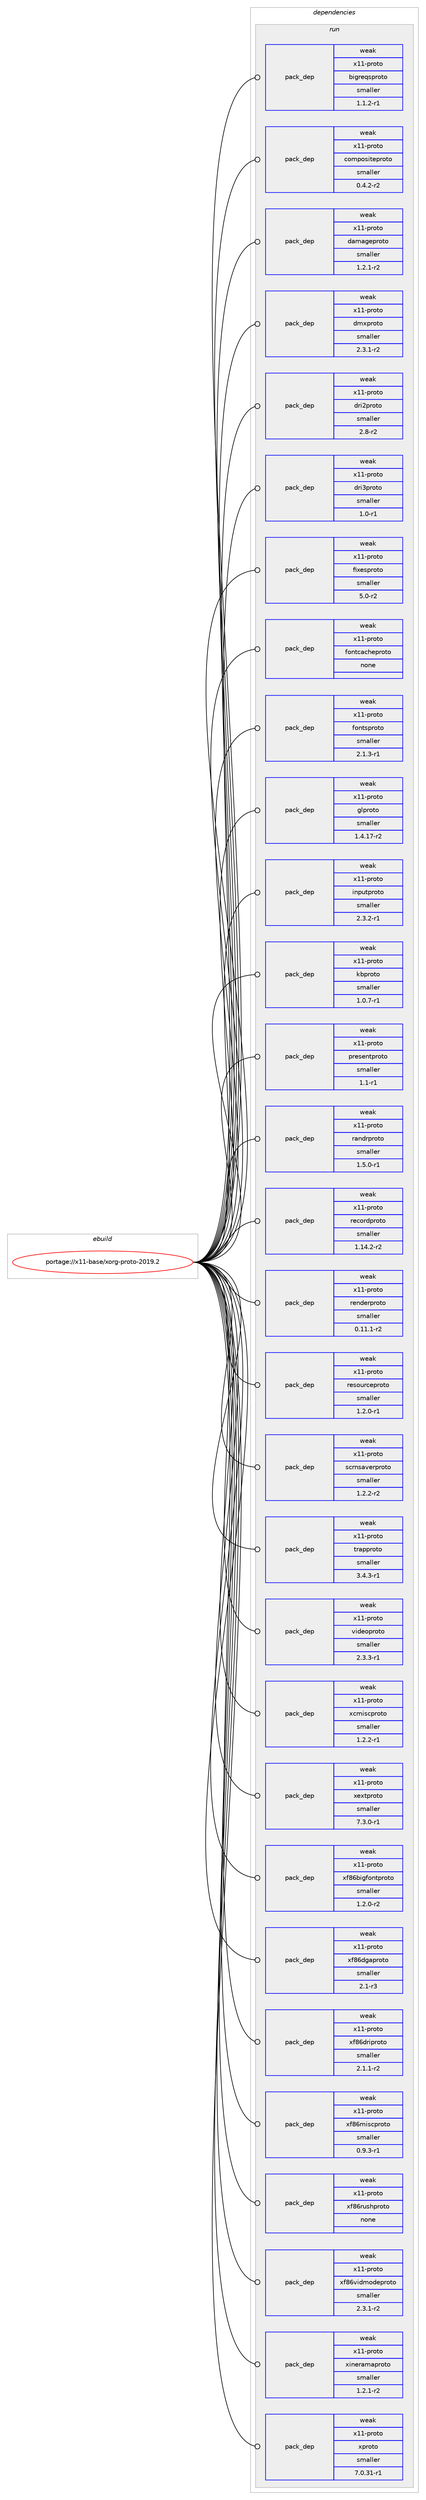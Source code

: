 digraph prolog {

# *************
# Graph options
# *************

newrank=true;
concentrate=true;
compound=true;
graph [rankdir=LR,fontname=Helvetica,fontsize=10,ranksep=1.5];#, ranksep=2.5, nodesep=0.2];
edge  [arrowhead=vee];
node  [fontname=Helvetica,fontsize=10];

# **********
# The ebuild
# **********

subgraph cluster_leftcol {
color=gray;
rank=same;
label=<<i>ebuild</i>>;
id [label="portage://x11-base/xorg-proto-2019.2", color=red, width=4, href="../x11-base/xorg-proto-2019.2.svg"];
}

# ****************
# The dependencies
# ****************

subgraph cluster_midcol {
color=gray;
label=<<i>dependencies</i>>;
subgraph cluster_compile {
fillcolor="#eeeeee";
style=filled;
label=<<i>compile</i>>;
}
subgraph cluster_compileandrun {
fillcolor="#eeeeee";
style=filled;
label=<<i>compile and run</i>>;
}
subgraph cluster_run {
fillcolor="#eeeeee";
style=filled;
label=<<i>run</i>>;
subgraph pack331536 {
dependency447067 [label=<<TABLE BORDER="0" CELLBORDER="1" CELLSPACING="0" CELLPADDING="4" WIDTH="220"><TR><TD ROWSPAN="6" CELLPADDING="30">pack_dep</TD></TR><TR><TD WIDTH="110">weak</TD></TR><TR><TD>x11-proto</TD></TR><TR><TD>bigreqsproto</TD></TR><TR><TD>smaller</TD></TR><TR><TD>1.1.2-r1</TD></TR></TABLE>>, shape=none, color=blue];
}
id:e -> dependency447067:w [weight=20,style="solid",arrowhead="odot"];
subgraph pack331537 {
dependency447068 [label=<<TABLE BORDER="0" CELLBORDER="1" CELLSPACING="0" CELLPADDING="4" WIDTH="220"><TR><TD ROWSPAN="6" CELLPADDING="30">pack_dep</TD></TR><TR><TD WIDTH="110">weak</TD></TR><TR><TD>x11-proto</TD></TR><TR><TD>compositeproto</TD></TR><TR><TD>smaller</TD></TR><TR><TD>0.4.2-r2</TD></TR></TABLE>>, shape=none, color=blue];
}
id:e -> dependency447068:w [weight=20,style="solid",arrowhead="odot"];
subgraph pack331538 {
dependency447069 [label=<<TABLE BORDER="0" CELLBORDER="1" CELLSPACING="0" CELLPADDING="4" WIDTH="220"><TR><TD ROWSPAN="6" CELLPADDING="30">pack_dep</TD></TR><TR><TD WIDTH="110">weak</TD></TR><TR><TD>x11-proto</TD></TR><TR><TD>damageproto</TD></TR><TR><TD>smaller</TD></TR><TR><TD>1.2.1-r2</TD></TR></TABLE>>, shape=none, color=blue];
}
id:e -> dependency447069:w [weight=20,style="solid",arrowhead="odot"];
subgraph pack331539 {
dependency447070 [label=<<TABLE BORDER="0" CELLBORDER="1" CELLSPACING="0" CELLPADDING="4" WIDTH="220"><TR><TD ROWSPAN="6" CELLPADDING="30">pack_dep</TD></TR><TR><TD WIDTH="110">weak</TD></TR><TR><TD>x11-proto</TD></TR><TR><TD>dmxproto</TD></TR><TR><TD>smaller</TD></TR><TR><TD>2.3.1-r2</TD></TR></TABLE>>, shape=none, color=blue];
}
id:e -> dependency447070:w [weight=20,style="solid",arrowhead="odot"];
subgraph pack331540 {
dependency447071 [label=<<TABLE BORDER="0" CELLBORDER="1" CELLSPACING="0" CELLPADDING="4" WIDTH="220"><TR><TD ROWSPAN="6" CELLPADDING="30">pack_dep</TD></TR><TR><TD WIDTH="110">weak</TD></TR><TR><TD>x11-proto</TD></TR><TR><TD>dri2proto</TD></TR><TR><TD>smaller</TD></TR><TR><TD>2.8-r2</TD></TR></TABLE>>, shape=none, color=blue];
}
id:e -> dependency447071:w [weight=20,style="solid",arrowhead="odot"];
subgraph pack331541 {
dependency447072 [label=<<TABLE BORDER="0" CELLBORDER="1" CELLSPACING="0" CELLPADDING="4" WIDTH="220"><TR><TD ROWSPAN="6" CELLPADDING="30">pack_dep</TD></TR><TR><TD WIDTH="110">weak</TD></TR><TR><TD>x11-proto</TD></TR><TR><TD>dri3proto</TD></TR><TR><TD>smaller</TD></TR><TR><TD>1.0-r1</TD></TR></TABLE>>, shape=none, color=blue];
}
id:e -> dependency447072:w [weight=20,style="solid",arrowhead="odot"];
subgraph pack331542 {
dependency447073 [label=<<TABLE BORDER="0" CELLBORDER="1" CELLSPACING="0" CELLPADDING="4" WIDTH="220"><TR><TD ROWSPAN="6" CELLPADDING="30">pack_dep</TD></TR><TR><TD WIDTH="110">weak</TD></TR><TR><TD>x11-proto</TD></TR><TR><TD>fixesproto</TD></TR><TR><TD>smaller</TD></TR><TR><TD>5.0-r2</TD></TR></TABLE>>, shape=none, color=blue];
}
id:e -> dependency447073:w [weight=20,style="solid",arrowhead="odot"];
subgraph pack331543 {
dependency447074 [label=<<TABLE BORDER="0" CELLBORDER="1" CELLSPACING="0" CELLPADDING="4" WIDTH="220"><TR><TD ROWSPAN="6" CELLPADDING="30">pack_dep</TD></TR><TR><TD WIDTH="110">weak</TD></TR><TR><TD>x11-proto</TD></TR><TR><TD>fontcacheproto</TD></TR><TR><TD>none</TD></TR><TR><TD></TD></TR></TABLE>>, shape=none, color=blue];
}
id:e -> dependency447074:w [weight=20,style="solid",arrowhead="odot"];
subgraph pack331544 {
dependency447075 [label=<<TABLE BORDER="0" CELLBORDER="1" CELLSPACING="0" CELLPADDING="4" WIDTH="220"><TR><TD ROWSPAN="6" CELLPADDING="30">pack_dep</TD></TR><TR><TD WIDTH="110">weak</TD></TR><TR><TD>x11-proto</TD></TR><TR><TD>fontsproto</TD></TR><TR><TD>smaller</TD></TR><TR><TD>2.1.3-r1</TD></TR></TABLE>>, shape=none, color=blue];
}
id:e -> dependency447075:w [weight=20,style="solid",arrowhead="odot"];
subgraph pack331545 {
dependency447076 [label=<<TABLE BORDER="0" CELLBORDER="1" CELLSPACING="0" CELLPADDING="4" WIDTH="220"><TR><TD ROWSPAN="6" CELLPADDING="30">pack_dep</TD></TR><TR><TD WIDTH="110">weak</TD></TR><TR><TD>x11-proto</TD></TR><TR><TD>glproto</TD></TR><TR><TD>smaller</TD></TR><TR><TD>1.4.17-r2</TD></TR></TABLE>>, shape=none, color=blue];
}
id:e -> dependency447076:w [weight=20,style="solid",arrowhead="odot"];
subgraph pack331546 {
dependency447077 [label=<<TABLE BORDER="0" CELLBORDER="1" CELLSPACING="0" CELLPADDING="4" WIDTH="220"><TR><TD ROWSPAN="6" CELLPADDING="30">pack_dep</TD></TR><TR><TD WIDTH="110">weak</TD></TR><TR><TD>x11-proto</TD></TR><TR><TD>inputproto</TD></TR><TR><TD>smaller</TD></TR><TR><TD>2.3.2-r1</TD></TR></TABLE>>, shape=none, color=blue];
}
id:e -> dependency447077:w [weight=20,style="solid",arrowhead="odot"];
subgraph pack331547 {
dependency447078 [label=<<TABLE BORDER="0" CELLBORDER="1" CELLSPACING="0" CELLPADDING="4" WIDTH="220"><TR><TD ROWSPAN="6" CELLPADDING="30">pack_dep</TD></TR><TR><TD WIDTH="110">weak</TD></TR><TR><TD>x11-proto</TD></TR><TR><TD>kbproto</TD></TR><TR><TD>smaller</TD></TR><TR><TD>1.0.7-r1</TD></TR></TABLE>>, shape=none, color=blue];
}
id:e -> dependency447078:w [weight=20,style="solid",arrowhead="odot"];
subgraph pack331548 {
dependency447079 [label=<<TABLE BORDER="0" CELLBORDER="1" CELLSPACING="0" CELLPADDING="4" WIDTH="220"><TR><TD ROWSPAN="6" CELLPADDING="30">pack_dep</TD></TR><TR><TD WIDTH="110">weak</TD></TR><TR><TD>x11-proto</TD></TR><TR><TD>presentproto</TD></TR><TR><TD>smaller</TD></TR><TR><TD>1.1-r1</TD></TR></TABLE>>, shape=none, color=blue];
}
id:e -> dependency447079:w [weight=20,style="solid",arrowhead="odot"];
subgraph pack331549 {
dependency447080 [label=<<TABLE BORDER="0" CELLBORDER="1" CELLSPACING="0" CELLPADDING="4" WIDTH="220"><TR><TD ROWSPAN="6" CELLPADDING="30">pack_dep</TD></TR><TR><TD WIDTH="110">weak</TD></TR><TR><TD>x11-proto</TD></TR><TR><TD>randrproto</TD></TR><TR><TD>smaller</TD></TR><TR><TD>1.5.0-r1</TD></TR></TABLE>>, shape=none, color=blue];
}
id:e -> dependency447080:w [weight=20,style="solid",arrowhead="odot"];
subgraph pack331550 {
dependency447081 [label=<<TABLE BORDER="0" CELLBORDER="1" CELLSPACING="0" CELLPADDING="4" WIDTH="220"><TR><TD ROWSPAN="6" CELLPADDING="30">pack_dep</TD></TR><TR><TD WIDTH="110">weak</TD></TR><TR><TD>x11-proto</TD></TR><TR><TD>recordproto</TD></TR><TR><TD>smaller</TD></TR><TR><TD>1.14.2-r2</TD></TR></TABLE>>, shape=none, color=blue];
}
id:e -> dependency447081:w [weight=20,style="solid",arrowhead="odot"];
subgraph pack331551 {
dependency447082 [label=<<TABLE BORDER="0" CELLBORDER="1" CELLSPACING="0" CELLPADDING="4" WIDTH="220"><TR><TD ROWSPAN="6" CELLPADDING="30">pack_dep</TD></TR><TR><TD WIDTH="110">weak</TD></TR><TR><TD>x11-proto</TD></TR><TR><TD>renderproto</TD></TR><TR><TD>smaller</TD></TR><TR><TD>0.11.1-r2</TD></TR></TABLE>>, shape=none, color=blue];
}
id:e -> dependency447082:w [weight=20,style="solid",arrowhead="odot"];
subgraph pack331552 {
dependency447083 [label=<<TABLE BORDER="0" CELLBORDER="1" CELLSPACING="0" CELLPADDING="4" WIDTH="220"><TR><TD ROWSPAN="6" CELLPADDING="30">pack_dep</TD></TR><TR><TD WIDTH="110">weak</TD></TR><TR><TD>x11-proto</TD></TR><TR><TD>resourceproto</TD></TR><TR><TD>smaller</TD></TR><TR><TD>1.2.0-r1</TD></TR></TABLE>>, shape=none, color=blue];
}
id:e -> dependency447083:w [weight=20,style="solid",arrowhead="odot"];
subgraph pack331553 {
dependency447084 [label=<<TABLE BORDER="0" CELLBORDER="1" CELLSPACING="0" CELLPADDING="4" WIDTH="220"><TR><TD ROWSPAN="6" CELLPADDING="30">pack_dep</TD></TR><TR><TD WIDTH="110">weak</TD></TR><TR><TD>x11-proto</TD></TR><TR><TD>scrnsaverproto</TD></TR><TR><TD>smaller</TD></TR><TR><TD>1.2.2-r2</TD></TR></TABLE>>, shape=none, color=blue];
}
id:e -> dependency447084:w [weight=20,style="solid",arrowhead="odot"];
subgraph pack331554 {
dependency447085 [label=<<TABLE BORDER="0" CELLBORDER="1" CELLSPACING="0" CELLPADDING="4" WIDTH="220"><TR><TD ROWSPAN="6" CELLPADDING="30">pack_dep</TD></TR><TR><TD WIDTH="110">weak</TD></TR><TR><TD>x11-proto</TD></TR><TR><TD>trapproto</TD></TR><TR><TD>smaller</TD></TR><TR><TD>3.4.3-r1</TD></TR></TABLE>>, shape=none, color=blue];
}
id:e -> dependency447085:w [weight=20,style="solid",arrowhead="odot"];
subgraph pack331555 {
dependency447086 [label=<<TABLE BORDER="0" CELLBORDER="1" CELLSPACING="0" CELLPADDING="4" WIDTH="220"><TR><TD ROWSPAN="6" CELLPADDING="30">pack_dep</TD></TR><TR><TD WIDTH="110">weak</TD></TR><TR><TD>x11-proto</TD></TR><TR><TD>videoproto</TD></TR><TR><TD>smaller</TD></TR><TR><TD>2.3.3-r1</TD></TR></TABLE>>, shape=none, color=blue];
}
id:e -> dependency447086:w [weight=20,style="solid",arrowhead="odot"];
subgraph pack331556 {
dependency447087 [label=<<TABLE BORDER="0" CELLBORDER="1" CELLSPACING="0" CELLPADDING="4" WIDTH="220"><TR><TD ROWSPAN="6" CELLPADDING="30">pack_dep</TD></TR><TR><TD WIDTH="110">weak</TD></TR><TR><TD>x11-proto</TD></TR><TR><TD>xcmiscproto</TD></TR><TR><TD>smaller</TD></TR><TR><TD>1.2.2-r1</TD></TR></TABLE>>, shape=none, color=blue];
}
id:e -> dependency447087:w [weight=20,style="solid",arrowhead="odot"];
subgraph pack331557 {
dependency447088 [label=<<TABLE BORDER="0" CELLBORDER="1" CELLSPACING="0" CELLPADDING="4" WIDTH="220"><TR><TD ROWSPAN="6" CELLPADDING="30">pack_dep</TD></TR><TR><TD WIDTH="110">weak</TD></TR><TR><TD>x11-proto</TD></TR><TR><TD>xextproto</TD></TR><TR><TD>smaller</TD></TR><TR><TD>7.3.0-r1</TD></TR></TABLE>>, shape=none, color=blue];
}
id:e -> dependency447088:w [weight=20,style="solid",arrowhead="odot"];
subgraph pack331558 {
dependency447089 [label=<<TABLE BORDER="0" CELLBORDER="1" CELLSPACING="0" CELLPADDING="4" WIDTH="220"><TR><TD ROWSPAN="6" CELLPADDING="30">pack_dep</TD></TR><TR><TD WIDTH="110">weak</TD></TR><TR><TD>x11-proto</TD></TR><TR><TD>xf86bigfontproto</TD></TR><TR><TD>smaller</TD></TR><TR><TD>1.2.0-r2</TD></TR></TABLE>>, shape=none, color=blue];
}
id:e -> dependency447089:w [weight=20,style="solid",arrowhead="odot"];
subgraph pack331559 {
dependency447090 [label=<<TABLE BORDER="0" CELLBORDER="1" CELLSPACING="0" CELLPADDING="4" WIDTH="220"><TR><TD ROWSPAN="6" CELLPADDING="30">pack_dep</TD></TR><TR><TD WIDTH="110">weak</TD></TR><TR><TD>x11-proto</TD></TR><TR><TD>xf86dgaproto</TD></TR><TR><TD>smaller</TD></TR><TR><TD>2.1-r3</TD></TR></TABLE>>, shape=none, color=blue];
}
id:e -> dependency447090:w [weight=20,style="solid",arrowhead="odot"];
subgraph pack331560 {
dependency447091 [label=<<TABLE BORDER="0" CELLBORDER="1" CELLSPACING="0" CELLPADDING="4" WIDTH="220"><TR><TD ROWSPAN="6" CELLPADDING="30">pack_dep</TD></TR><TR><TD WIDTH="110">weak</TD></TR><TR><TD>x11-proto</TD></TR><TR><TD>xf86driproto</TD></TR><TR><TD>smaller</TD></TR><TR><TD>2.1.1-r2</TD></TR></TABLE>>, shape=none, color=blue];
}
id:e -> dependency447091:w [weight=20,style="solid",arrowhead="odot"];
subgraph pack331561 {
dependency447092 [label=<<TABLE BORDER="0" CELLBORDER="1" CELLSPACING="0" CELLPADDING="4" WIDTH="220"><TR><TD ROWSPAN="6" CELLPADDING="30">pack_dep</TD></TR><TR><TD WIDTH="110">weak</TD></TR><TR><TD>x11-proto</TD></TR><TR><TD>xf86miscproto</TD></TR><TR><TD>smaller</TD></TR><TR><TD>0.9.3-r1</TD></TR></TABLE>>, shape=none, color=blue];
}
id:e -> dependency447092:w [weight=20,style="solid",arrowhead="odot"];
subgraph pack331562 {
dependency447093 [label=<<TABLE BORDER="0" CELLBORDER="1" CELLSPACING="0" CELLPADDING="4" WIDTH="220"><TR><TD ROWSPAN="6" CELLPADDING="30">pack_dep</TD></TR><TR><TD WIDTH="110">weak</TD></TR><TR><TD>x11-proto</TD></TR><TR><TD>xf86rushproto</TD></TR><TR><TD>none</TD></TR><TR><TD></TD></TR></TABLE>>, shape=none, color=blue];
}
id:e -> dependency447093:w [weight=20,style="solid",arrowhead="odot"];
subgraph pack331563 {
dependency447094 [label=<<TABLE BORDER="0" CELLBORDER="1" CELLSPACING="0" CELLPADDING="4" WIDTH="220"><TR><TD ROWSPAN="6" CELLPADDING="30">pack_dep</TD></TR><TR><TD WIDTH="110">weak</TD></TR><TR><TD>x11-proto</TD></TR><TR><TD>xf86vidmodeproto</TD></TR><TR><TD>smaller</TD></TR><TR><TD>2.3.1-r2</TD></TR></TABLE>>, shape=none, color=blue];
}
id:e -> dependency447094:w [weight=20,style="solid",arrowhead="odot"];
subgraph pack331564 {
dependency447095 [label=<<TABLE BORDER="0" CELLBORDER="1" CELLSPACING="0" CELLPADDING="4" WIDTH="220"><TR><TD ROWSPAN="6" CELLPADDING="30">pack_dep</TD></TR><TR><TD WIDTH="110">weak</TD></TR><TR><TD>x11-proto</TD></TR><TR><TD>xineramaproto</TD></TR><TR><TD>smaller</TD></TR><TR><TD>1.2.1-r2</TD></TR></TABLE>>, shape=none, color=blue];
}
id:e -> dependency447095:w [weight=20,style="solid",arrowhead="odot"];
subgraph pack331565 {
dependency447096 [label=<<TABLE BORDER="0" CELLBORDER="1" CELLSPACING="0" CELLPADDING="4" WIDTH="220"><TR><TD ROWSPAN="6" CELLPADDING="30">pack_dep</TD></TR><TR><TD WIDTH="110">weak</TD></TR><TR><TD>x11-proto</TD></TR><TR><TD>xproto</TD></TR><TR><TD>smaller</TD></TR><TR><TD>7.0.31-r1</TD></TR></TABLE>>, shape=none, color=blue];
}
id:e -> dependency447096:w [weight=20,style="solid",arrowhead="odot"];
}
}

# **************
# The candidates
# **************

subgraph cluster_choices {
rank=same;
color=gray;
label=<<i>candidates</i>>;

subgraph choice331536 {
color=black;
nodesep=1;
}
subgraph choice331537 {
color=black;
nodesep=1;
}
subgraph choice331538 {
color=black;
nodesep=1;
}
subgraph choice331539 {
color=black;
nodesep=1;
}
subgraph choice331540 {
color=black;
nodesep=1;
}
subgraph choice331541 {
color=black;
nodesep=1;
}
subgraph choice331542 {
color=black;
nodesep=1;
}
subgraph choice331543 {
color=black;
nodesep=1;
}
subgraph choice331544 {
color=black;
nodesep=1;
}
subgraph choice331545 {
color=black;
nodesep=1;
}
subgraph choice331546 {
color=black;
nodesep=1;
}
subgraph choice331547 {
color=black;
nodesep=1;
}
subgraph choice331548 {
color=black;
nodesep=1;
}
subgraph choice331549 {
color=black;
nodesep=1;
}
subgraph choice331550 {
color=black;
nodesep=1;
}
subgraph choice331551 {
color=black;
nodesep=1;
}
subgraph choice331552 {
color=black;
nodesep=1;
}
subgraph choice331553 {
color=black;
nodesep=1;
}
subgraph choice331554 {
color=black;
nodesep=1;
}
subgraph choice331555 {
color=black;
nodesep=1;
}
subgraph choice331556 {
color=black;
nodesep=1;
}
subgraph choice331557 {
color=black;
nodesep=1;
}
subgraph choice331558 {
color=black;
nodesep=1;
}
subgraph choice331559 {
color=black;
nodesep=1;
}
subgraph choice331560 {
color=black;
nodesep=1;
}
subgraph choice331561 {
color=black;
nodesep=1;
}
subgraph choice331562 {
color=black;
nodesep=1;
}
subgraph choice331563 {
color=black;
nodesep=1;
}
subgraph choice331564 {
color=black;
nodesep=1;
}
subgraph choice331565 {
color=black;
nodesep=1;
}
}

}
